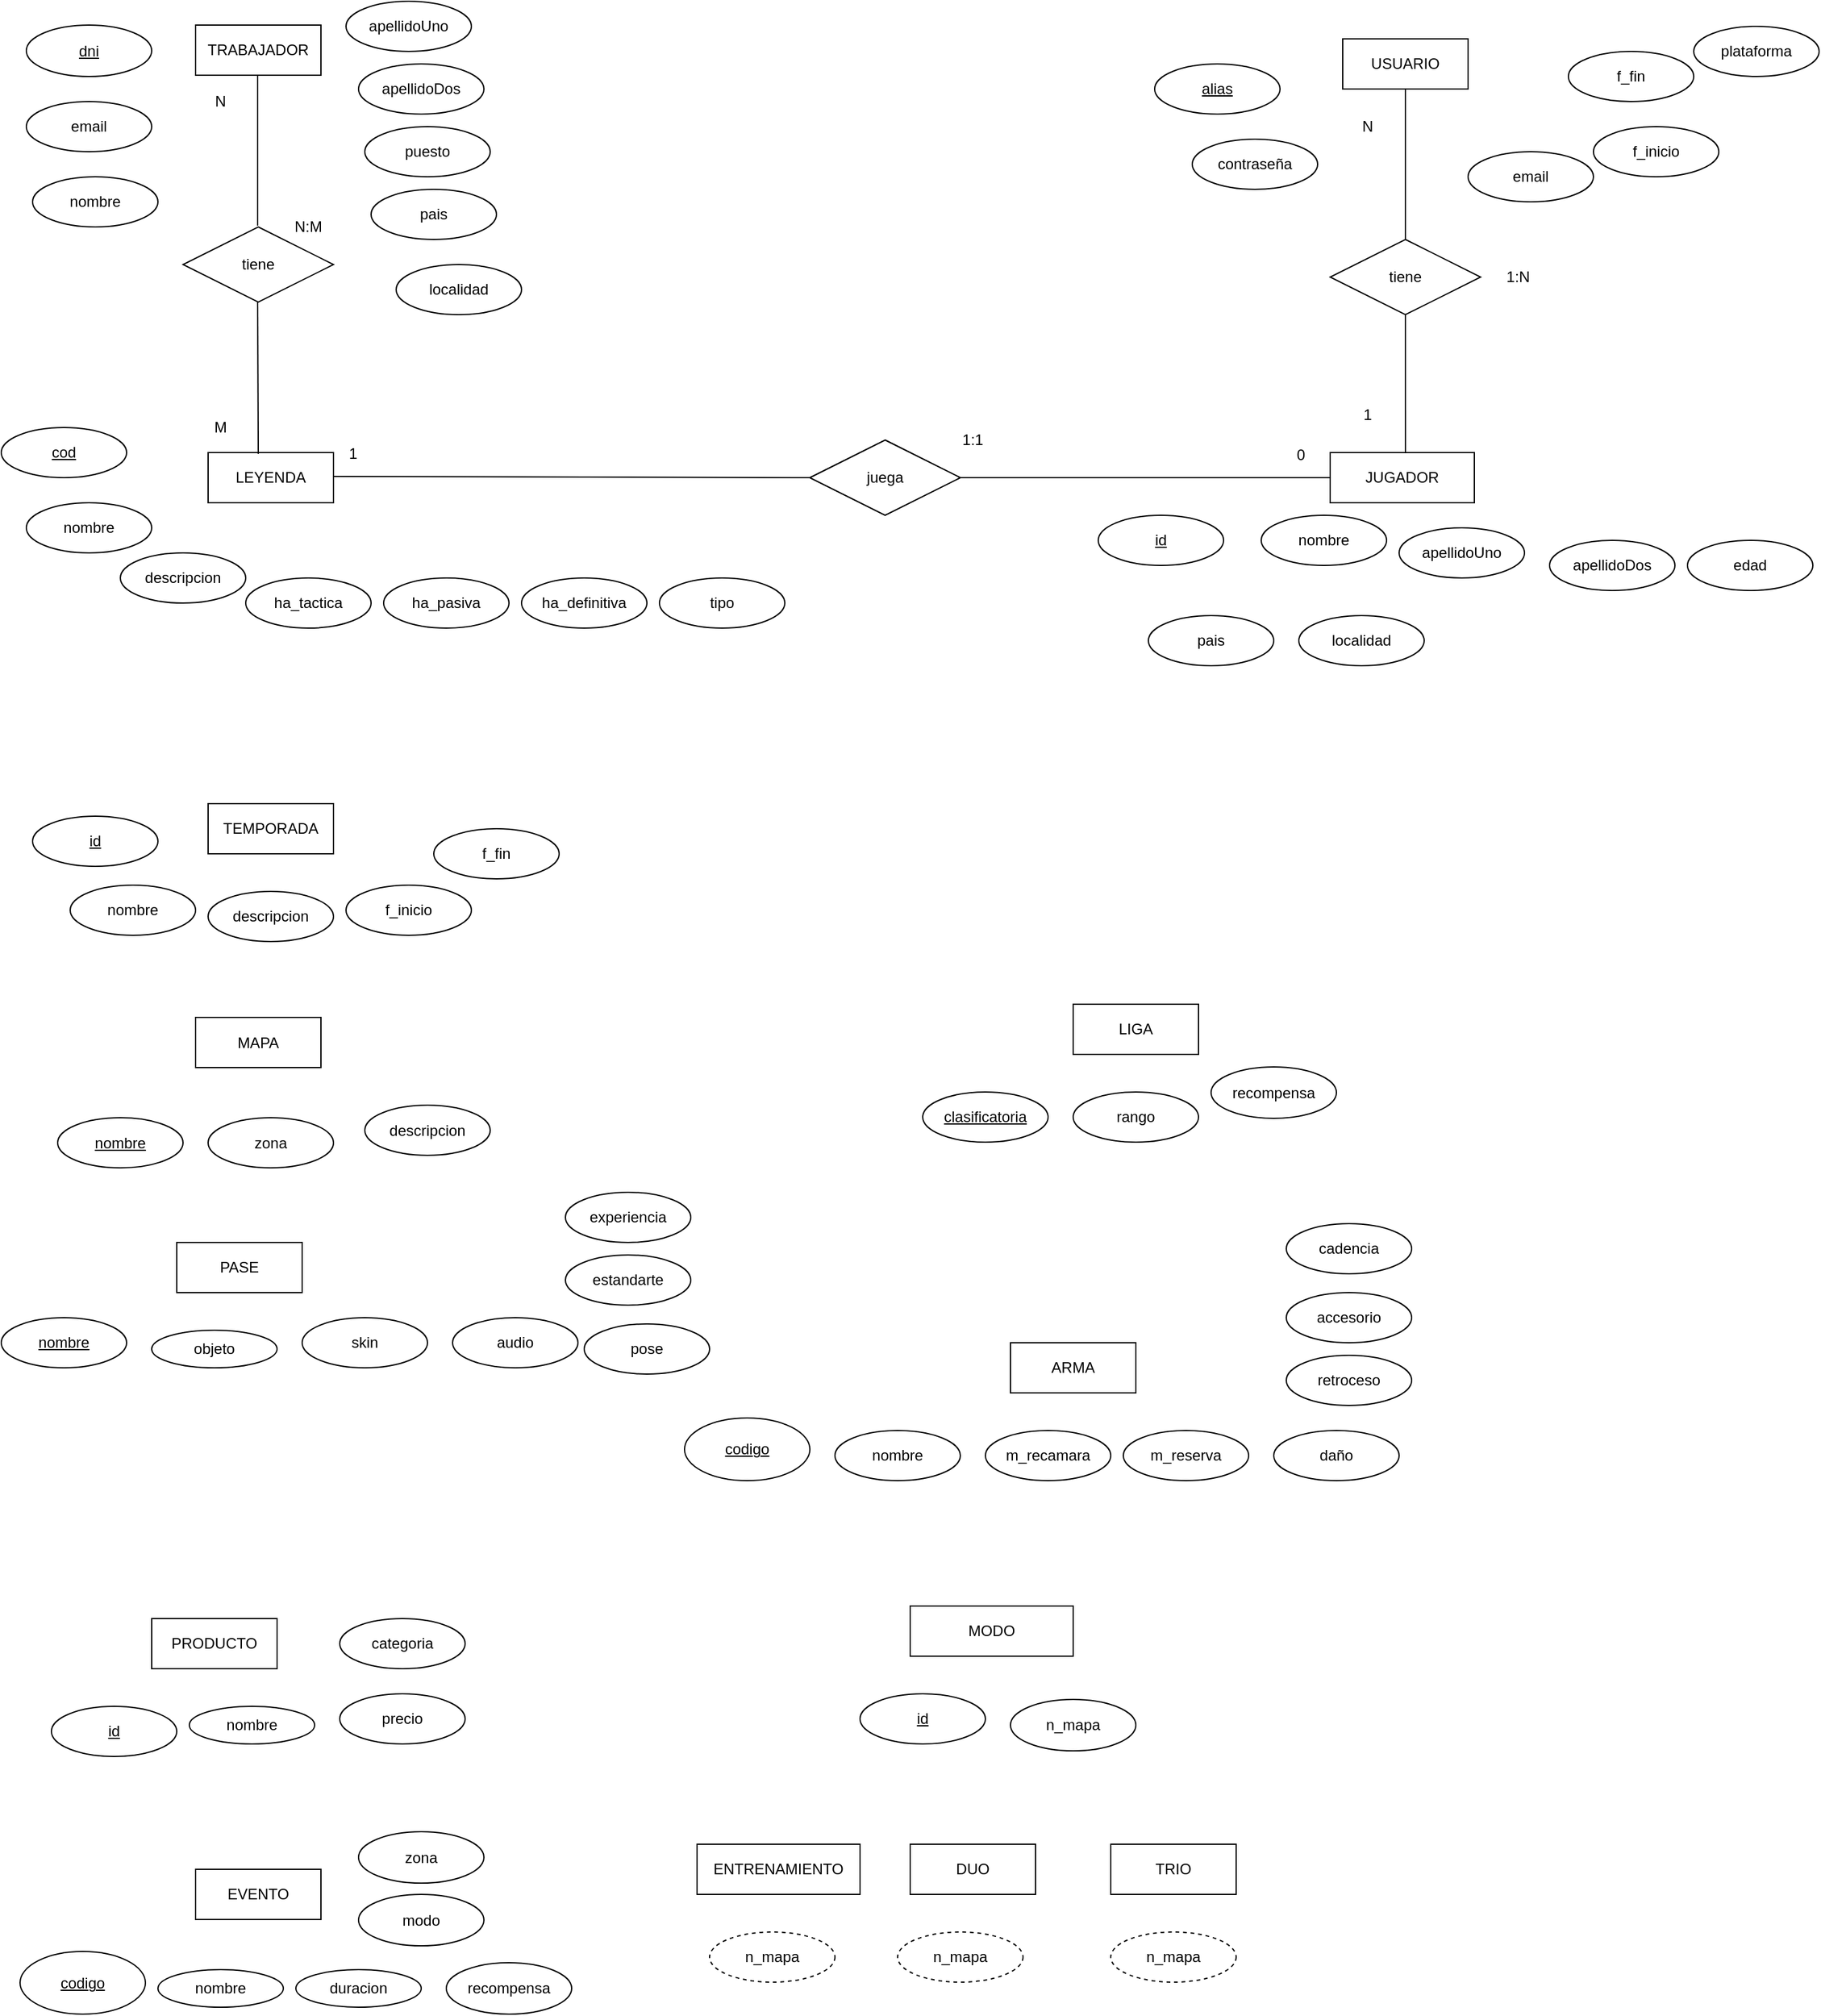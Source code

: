 <mxfile version="13.4.1" type="device"><diagram id="OpJ9rPGcbIPehEQFeCrA" name="Page-1"><mxGraphModel dx="868" dy="451" grid="1" gridSize="10" guides="1" tooltips="1" connect="1" arrows="1" fold="1" page="1" pageScale="1" pageWidth="1654" pageHeight="2336" math="0" shadow="0"><root><mxCell id="0"/><mxCell id="1" parent="0"/><mxCell id="3ivWLIvAnxg_gIfKYhiR-1" value="USUARIO" style="whiteSpace=wrap;html=1;align=center;" parent="1" vertex="1"><mxGeometry x="1085" y="40" width="100" height="40" as="geometry"/></mxCell><mxCell id="3ivWLIvAnxg_gIfKYhiR-7" value="TRABAJADOR" style="whiteSpace=wrap;html=1;align=center;" parent="1" vertex="1"><mxGeometry x="170" y="29" width="100" height="40" as="geometry"/></mxCell><mxCell id="3ivWLIvAnxg_gIfKYhiR-8" value="LEYENDA" style="whiteSpace=wrap;html=1;align=center;" parent="1" vertex="1"><mxGeometry x="180" y="370" width="100" height="40" as="geometry"/></mxCell><mxCell id="3ivWLIvAnxg_gIfKYhiR-9" value="MAPA" style="whiteSpace=wrap;html=1;align=center;" parent="1" vertex="1"><mxGeometry x="170" y="820.5" width="100" height="40" as="geometry"/></mxCell><mxCell id="3ivWLIvAnxg_gIfKYhiR-10" value="TEMPORADA" style="whiteSpace=wrap;html=1;align=center;" parent="1" vertex="1"><mxGeometry x="180" y="650" width="100" height="40" as="geometry"/></mxCell><mxCell id="3ivWLIvAnxg_gIfKYhiR-11" value="PASE" style="whiteSpace=wrap;html=1;align=center;" parent="1" vertex="1"><mxGeometry x="155" y="1000" width="100" height="40" as="geometry"/></mxCell><mxCell id="3ivWLIvAnxg_gIfKYhiR-12" value="LIGA" style="whiteSpace=wrap;html=1;align=center;" parent="1" vertex="1"><mxGeometry x="870" y="810" width="100" height="40" as="geometry"/></mxCell><mxCell id="3ivWLIvAnxg_gIfKYhiR-13" value="ARMA" style="whiteSpace=wrap;html=1;align=center;" parent="1" vertex="1"><mxGeometry x="820" y="1080" width="100" height="40" as="geometry"/></mxCell><mxCell id="3ivWLIvAnxg_gIfKYhiR-14" value="PRODUCTO" style="whiteSpace=wrap;html=1;align=center;" parent="1" vertex="1"><mxGeometry x="135" y="1300" width="100" height="40" as="geometry"/></mxCell><mxCell id="3ivWLIvAnxg_gIfKYhiR-16" value="DUO" style="whiteSpace=wrap;html=1;align=center;" parent="1" vertex="1"><mxGeometry x="740" y="1480" width="100" height="40" as="geometry"/></mxCell><mxCell id="3ivWLIvAnxg_gIfKYhiR-17" value="TRIO" style="whiteSpace=wrap;html=1;align=center;" parent="1" vertex="1"><mxGeometry x="900" y="1480" width="100" height="40" as="geometry"/></mxCell><mxCell id="3ivWLIvAnxg_gIfKYhiR-18" value="ENTRENAMIENTO" style="whiteSpace=wrap;html=1;align=center;" parent="1" vertex="1"><mxGeometry x="570" y="1480" width="130" height="40" as="geometry"/></mxCell><mxCell id="3ivWLIvAnxg_gIfKYhiR-19" value="EVENTO" style="whiteSpace=wrap;html=1;align=center;" parent="1" vertex="1"><mxGeometry x="170" y="1500" width="100" height="40" as="geometry"/></mxCell><mxCell id="3ivWLIvAnxg_gIfKYhiR-22" value="apellidoUno" style="ellipse;whiteSpace=wrap;html=1;align=center;" parent="1" vertex="1"><mxGeometry x="1130" y="430" width="100" height="40" as="geometry"/></mxCell><mxCell id="3ivWLIvAnxg_gIfKYhiR-23" value="apellidoDos" style="ellipse;whiteSpace=wrap;html=1;align=center;" parent="1" vertex="1"><mxGeometry x="1250" y="440" width="100" height="40" as="geometry"/></mxCell><mxCell id="3ivWLIvAnxg_gIfKYhiR-24" value="nombre" style="ellipse;whiteSpace=wrap;html=1;align=center;" parent="1" vertex="1"><mxGeometry x="1020" y="420" width="100" height="40" as="geometry"/></mxCell><mxCell id="3ivWLIvAnxg_gIfKYhiR-25" value="email" style="ellipse;whiteSpace=wrap;html=1;align=center;" parent="1" vertex="1"><mxGeometry x="1185" y="130" width="100" height="40" as="geometry"/></mxCell><mxCell id="3ivWLIvAnxg_gIfKYhiR-26" value="f_inicio" style="ellipse;whiteSpace=wrap;html=1;align=center;" parent="1" vertex="1"><mxGeometry x="1285" y="110" width="100" height="40" as="geometry"/></mxCell><mxCell id="3ivWLIvAnxg_gIfKYhiR-28" value="f_fin" style="ellipse;whiteSpace=wrap;html=1;align=center;" parent="1" vertex="1"><mxGeometry x="1265" y="50" width="100" height="40" as="geometry"/></mxCell><mxCell id="3ivWLIvAnxg_gIfKYhiR-29" value="contraseña" style="ellipse;whiteSpace=wrap;html=1;align=center;" parent="1" vertex="1"><mxGeometry x="965" y="120" width="100" height="40" as="geometry"/></mxCell><mxCell id="3ivWLIvAnxg_gIfKYhiR-31" value="JUGADOR" style="whiteSpace=wrap;html=1;align=center;" parent="1" vertex="1"><mxGeometry x="1075" y="370" width="115" height="40" as="geometry"/></mxCell><mxCell id="3ivWLIvAnxg_gIfKYhiR-32" value="plataforma" style="ellipse;whiteSpace=wrap;html=1;align=center;" parent="1" vertex="1"><mxGeometry x="1365" y="30" width="100" height="40" as="geometry"/></mxCell><mxCell id="3ivWLIvAnxg_gIfKYhiR-33" value="edad" style="ellipse;whiteSpace=wrap;html=1;align=center;" parent="1" vertex="1"><mxGeometry x="1360" y="440" width="100" height="40" as="geometry"/></mxCell><mxCell id="3ivWLIvAnxg_gIfKYhiR-36" value="id" style="ellipse;whiteSpace=wrap;html=1;align=center;fontStyle=4;" parent="1" vertex="1"><mxGeometry x="890" y="420" width="100" height="40" as="geometry"/></mxCell><mxCell id="3ivWLIvAnxg_gIfKYhiR-37" value="alias" style="ellipse;whiteSpace=wrap;html=1;align=center;fontStyle=4;" parent="1" vertex="1"><mxGeometry x="935" y="60" width="100" height="40" as="geometry"/></mxCell><mxCell id="3ivWLIvAnxg_gIfKYhiR-39" value="dni" style="ellipse;whiteSpace=wrap;html=1;align=center;fontStyle=4;" parent="1" vertex="1"><mxGeometry x="35" y="29" width="100" height="41" as="geometry"/></mxCell><mxCell id="3ivWLIvAnxg_gIfKYhiR-40" value="apellidoUno" style="ellipse;whiteSpace=wrap;html=1;align=center;" parent="1" vertex="1"><mxGeometry x="290" y="10" width="100" height="40" as="geometry"/></mxCell><mxCell id="3ivWLIvAnxg_gIfKYhiR-41" value="apellidoDos" style="ellipse;whiteSpace=wrap;html=1;align=center;" parent="1" vertex="1"><mxGeometry x="300" y="60" width="100" height="40" as="geometry"/></mxCell><mxCell id="3ivWLIvAnxg_gIfKYhiR-42" value="nombre" style="ellipse;whiteSpace=wrap;html=1;align=center;" parent="1" vertex="1"><mxGeometry x="40" y="150" width="100" height="40" as="geometry"/></mxCell><mxCell id="3ivWLIvAnxg_gIfKYhiR-44" value="email" style="ellipse;whiteSpace=wrap;html=1;align=center;" parent="1" vertex="1"><mxGeometry x="35" y="90" width="100" height="40" as="geometry"/></mxCell><mxCell id="3ivWLIvAnxg_gIfKYhiR-45" value="puesto" style="ellipse;whiteSpace=wrap;html=1;align=center;" parent="1" vertex="1"><mxGeometry x="305" y="110" width="100" height="40" as="geometry"/></mxCell><mxCell id="3ivWLIvAnxg_gIfKYhiR-46" value="pais" style="ellipse;whiteSpace=wrap;html=1;align=center;" parent="1" vertex="1"><mxGeometry x="310" y="160" width="100" height="40" as="geometry"/></mxCell><mxCell id="3ivWLIvAnxg_gIfKYhiR-47" value="localidad" style="ellipse;whiteSpace=wrap;html=1;align=center;" parent="1" vertex="1"><mxGeometry x="330" y="220" width="100" height="40" as="geometry"/></mxCell><mxCell id="3ivWLIvAnxg_gIfKYhiR-48" value="pais" style="ellipse;whiteSpace=wrap;html=1;align=center;" parent="1" vertex="1"><mxGeometry x="930" y="500" width="100" height="40" as="geometry"/></mxCell><mxCell id="3ivWLIvAnxg_gIfKYhiR-49" value="localidad" style="ellipse;whiteSpace=wrap;html=1;align=center;" parent="1" vertex="1"><mxGeometry x="1050" y="500" width="100" height="40" as="geometry"/></mxCell><mxCell id="3ivWLIvAnxg_gIfKYhiR-50" value="nombre" style="ellipse;whiteSpace=wrap;html=1;align=center;" parent="1" vertex="1"><mxGeometry x="35" y="410" width="100" height="40" as="geometry"/></mxCell><mxCell id="3ivWLIvAnxg_gIfKYhiR-51" value="descripcion" style="ellipse;whiteSpace=wrap;html=1;align=center;" parent="1" vertex="1"><mxGeometry x="110" y="450" width="100" height="40" as="geometry"/></mxCell><mxCell id="3ivWLIvAnxg_gIfKYhiR-54" value="cod" style="ellipse;whiteSpace=wrap;html=1;align=center;fontStyle=4;" parent="1" vertex="1"><mxGeometry x="15" y="350" width="100" height="40" as="geometry"/></mxCell><mxCell id="3ivWLIvAnxg_gIfKYhiR-55" value="ha_tactica" style="ellipse;whiteSpace=wrap;html=1;align=center;" parent="1" vertex="1"><mxGeometry x="210" y="470" width="100" height="40" as="geometry"/></mxCell><mxCell id="3ivWLIvAnxg_gIfKYhiR-56" value="ha_pasiva" style="ellipse;whiteSpace=wrap;html=1;align=center;" parent="1" vertex="1"><mxGeometry x="320" y="470" width="100" height="40" as="geometry"/></mxCell><mxCell id="3ivWLIvAnxg_gIfKYhiR-57" value="ha_definitiva" style="ellipse;whiteSpace=wrap;html=1;align=center;" parent="1" vertex="1"><mxGeometry x="430" y="470" width="100" height="40" as="geometry"/></mxCell><mxCell id="3ivWLIvAnxg_gIfKYhiR-58" value="tipo" style="ellipse;whiteSpace=wrap;html=1;align=center;" parent="1" vertex="1"><mxGeometry x="540" y="470" width="100" height="40" as="geometry"/></mxCell><mxCell id="3ivWLIvAnxg_gIfKYhiR-59" value="id" style="ellipse;whiteSpace=wrap;html=1;align=center;fontStyle=4;" parent="1" vertex="1"><mxGeometry x="40" y="660" width="100" height="40" as="geometry"/></mxCell><mxCell id="3ivWLIvAnxg_gIfKYhiR-60" value="nombre" style="ellipse;whiteSpace=wrap;html=1;align=center;" parent="1" vertex="1"><mxGeometry x="70" y="715" width="100" height="40" as="geometry"/></mxCell><mxCell id="3ivWLIvAnxg_gIfKYhiR-61" value="f_inicio" style="ellipse;whiteSpace=wrap;html=1;align=center;" parent="1" vertex="1"><mxGeometry x="290" y="715" width="100" height="40" as="geometry"/></mxCell><mxCell id="3ivWLIvAnxg_gIfKYhiR-62" value="f_fin" style="ellipse;whiteSpace=wrap;html=1;align=center;" parent="1" vertex="1"><mxGeometry x="360" y="670" width="100" height="40" as="geometry"/></mxCell><mxCell id="3ivWLIvAnxg_gIfKYhiR-64" value="descripcion" style="ellipse;whiteSpace=wrap;html=1;align=center;" parent="1" vertex="1"><mxGeometry x="180" y="720" width="100" height="40" as="geometry"/></mxCell><mxCell id="3ivWLIvAnxg_gIfKYhiR-66" value="zona" style="ellipse;whiteSpace=wrap;html=1;align=center;" parent="1" vertex="1"><mxGeometry x="180" y="900.5" width="100" height="40" as="geometry"/></mxCell><mxCell id="3ivWLIvAnxg_gIfKYhiR-67" value="descripcion" style="ellipse;whiteSpace=wrap;html=1;align=center;" parent="1" vertex="1"><mxGeometry x="305" y="890.5" width="100" height="40" as="geometry"/></mxCell><mxCell id="3ivWLIvAnxg_gIfKYhiR-68" value="nombre" style="ellipse;whiteSpace=wrap;html=1;align=center;fontStyle=4;" parent="1" vertex="1"><mxGeometry x="60" y="900.5" width="100" height="40" as="geometry"/></mxCell><mxCell id="PjXVe1Uv_4ituTJSpdPU-1" value="nombre" style="ellipse;whiteSpace=wrap;html=1;align=center;fontStyle=4;" vertex="1" parent="1"><mxGeometry x="15" y="1060" width="100" height="40" as="geometry"/></mxCell><mxCell id="PjXVe1Uv_4ituTJSpdPU-2" value="objeto" style="ellipse;whiteSpace=wrap;html=1;align=center;" vertex="1" parent="1"><mxGeometry x="135" y="1070" width="100" height="30" as="geometry"/></mxCell><mxCell id="PjXVe1Uv_4ituTJSpdPU-3" value="skin" style="ellipse;whiteSpace=wrap;html=1;align=center;" vertex="1" parent="1"><mxGeometry x="255" y="1060" width="100" height="40" as="geometry"/></mxCell><mxCell id="PjXVe1Uv_4ituTJSpdPU-4" value="audio" style="ellipse;whiteSpace=wrap;html=1;align=center;" vertex="1" parent="1"><mxGeometry x="375" y="1060" width="100" height="40" as="geometry"/></mxCell><mxCell id="PjXVe1Uv_4ituTJSpdPU-5" value="pose" style="ellipse;whiteSpace=wrap;html=1;align=center;" vertex="1" parent="1"><mxGeometry x="480" y="1065" width="100" height="40" as="geometry"/></mxCell><mxCell id="PjXVe1Uv_4ituTJSpdPU-6" value="estandarte" style="ellipse;whiteSpace=wrap;html=1;align=center;" vertex="1" parent="1"><mxGeometry x="465" y="1010" width="100" height="40" as="geometry"/></mxCell><mxCell id="PjXVe1Uv_4ituTJSpdPU-7" value="experiencia" style="ellipse;whiteSpace=wrap;html=1;align=center;" vertex="1" parent="1"><mxGeometry x="465" y="960" width="100" height="40" as="geometry"/></mxCell><mxCell id="PjXVe1Uv_4ituTJSpdPU-9" value="rango" style="ellipse;whiteSpace=wrap;html=1;align=center;" vertex="1" parent="1"><mxGeometry x="870" y="880" width="100" height="40" as="geometry"/></mxCell><mxCell id="PjXVe1Uv_4ituTJSpdPU-11" value="clasificatoria" style="ellipse;whiteSpace=wrap;html=1;align=center;fontStyle=4;" vertex="1" parent="1"><mxGeometry x="750" y="880" width="100" height="40" as="geometry"/></mxCell><mxCell id="PjXVe1Uv_4ituTJSpdPU-14" value="recompensa" style="ellipse;whiteSpace=wrap;html=1;align=center;" vertex="1" parent="1"><mxGeometry x="980" y="860" width="100" height="41" as="geometry"/></mxCell><mxCell id="PjXVe1Uv_4ituTJSpdPU-17" value="id" style="ellipse;whiteSpace=wrap;html=1;align=center;fontStyle=4;" vertex="1" parent="1"><mxGeometry x="55" y="1370" width="100" height="40" as="geometry"/></mxCell><mxCell id="PjXVe1Uv_4ituTJSpdPU-18" value="precio" style="ellipse;whiteSpace=wrap;html=1;align=center;" vertex="1" parent="1"><mxGeometry x="285" y="1360" width="100" height="40" as="geometry"/></mxCell><mxCell id="PjXVe1Uv_4ituTJSpdPU-19" value="nombre" style="ellipse;whiteSpace=wrap;html=1;align=center;" vertex="1" parent="1"><mxGeometry x="165" y="1370" width="100" height="30" as="geometry"/></mxCell><mxCell id="PjXVe1Uv_4ituTJSpdPU-20" value="categoria" style="ellipse;whiteSpace=wrap;html=1;align=center;" vertex="1" parent="1"><mxGeometry x="285" y="1300" width="100" height="40" as="geometry"/></mxCell><mxCell id="PjXVe1Uv_4ituTJSpdPU-21" value="nombre" style="ellipse;whiteSpace=wrap;html=1;align=center;" vertex="1" parent="1"><mxGeometry x="680" y="1150" width="100" height="40" as="geometry"/></mxCell><mxCell id="PjXVe1Uv_4ituTJSpdPU-22" value="m_recamara" style="ellipse;whiteSpace=wrap;html=1;align=center;" vertex="1" parent="1"><mxGeometry x="800" y="1150" width="100" height="40" as="geometry"/></mxCell><mxCell id="PjXVe1Uv_4ituTJSpdPU-23" value="m_reserva" style="ellipse;whiteSpace=wrap;html=1;align=center;" vertex="1" parent="1"><mxGeometry x="910" y="1150" width="100" height="40" as="geometry"/></mxCell><mxCell id="PjXVe1Uv_4ituTJSpdPU-24" value="daño" style="ellipse;whiteSpace=wrap;html=1;align=center;" vertex="1" parent="1"><mxGeometry x="1030" y="1150" width="100" height="40" as="geometry"/></mxCell><mxCell id="PjXVe1Uv_4ituTJSpdPU-25" value="retroceso" style="ellipse;whiteSpace=wrap;html=1;align=center;" vertex="1" parent="1"><mxGeometry x="1040" y="1090" width="100" height="40" as="geometry"/></mxCell><mxCell id="PjXVe1Uv_4ituTJSpdPU-26" value="accesorio" style="ellipse;whiteSpace=wrap;html=1;align=center;" vertex="1" parent="1"><mxGeometry x="1040" y="1040" width="100" height="40" as="geometry"/></mxCell><mxCell id="PjXVe1Uv_4ituTJSpdPU-27" value="codigo" style="ellipse;whiteSpace=wrap;html=1;align=center;fontStyle=4;" vertex="1" parent="1"><mxGeometry x="560" y="1140" width="100" height="50" as="geometry"/></mxCell><mxCell id="PjXVe1Uv_4ituTJSpdPU-28" value="cadencia" style="ellipse;whiteSpace=wrap;html=1;align=center;" vertex="1" parent="1"><mxGeometry x="1040" y="985" width="100" height="40" as="geometry"/></mxCell><mxCell id="PjXVe1Uv_4ituTJSpdPU-29" value="duracion" style="ellipse;whiteSpace=wrap;html=1;align=center;" vertex="1" parent="1"><mxGeometry x="250" y="1580" width="100" height="30" as="geometry"/></mxCell><mxCell id="PjXVe1Uv_4ituTJSpdPU-31" value="nombre" style="ellipse;whiteSpace=wrap;html=1;align=center;" vertex="1" parent="1"><mxGeometry x="140" y="1580" width="100" height="30" as="geometry"/></mxCell><mxCell id="PjXVe1Uv_4ituTJSpdPU-32" value="recompensa" style="ellipse;whiteSpace=wrap;html=1;align=center;" vertex="1" parent="1"><mxGeometry x="370" y="1574.5" width="100" height="41" as="geometry"/></mxCell><mxCell id="PjXVe1Uv_4ituTJSpdPU-33" value="modo" style="ellipse;whiteSpace=wrap;html=1;align=center;" vertex="1" parent="1"><mxGeometry x="300" y="1520" width="100" height="41" as="geometry"/></mxCell><mxCell id="PjXVe1Uv_4ituTJSpdPU-34" value="zona" style="ellipse;whiteSpace=wrap;html=1;align=center;" vertex="1" parent="1"><mxGeometry x="300" y="1470" width="100" height="41" as="geometry"/></mxCell><mxCell id="PjXVe1Uv_4ituTJSpdPU-35" value="codigo" style="ellipse;whiteSpace=wrap;html=1;align=center;fontStyle=4;" vertex="1" parent="1"><mxGeometry x="30" y="1565.5" width="100" height="50" as="geometry"/></mxCell><mxCell id="PjXVe1Uv_4ituTJSpdPU-36" value="n_mapa" style="ellipse;whiteSpace=wrap;html=1;align=center;" vertex="1" parent="1"><mxGeometry x="820" y="1364.5" width="100" height="41" as="geometry"/></mxCell><mxCell id="PjXVe1Uv_4ituTJSpdPU-40" value="MODO" style="whiteSpace=wrap;html=1;align=center;" vertex="1" parent="1"><mxGeometry x="740" y="1290" width="130" height="40" as="geometry"/></mxCell><mxCell id="PjXVe1Uv_4ituTJSpdPU-42" value="id" style="ellipse;whiteSpace=wrap;html=1;align=center;fontStyle=4;" vertex="1" parent="1"><mxGeometry x="700" y="1360" width="100" height="40" as="geometry"/></mxCell><mxCell id="PjXVe1Uv_4ituTJSpdPU-43" value="n_mapa" style="ellipse;whiteSpace=wrap;html=1;align=center;dashed=1;" vertex="1" parent="1"><mxGeometry x="580" y="1550" width="100" height="40" as="geometry"/></mxCell><mxCell id="PjXVe1Uv_4ituTJSpdPU-44" value="n_mapa" style="ellipse;whiteSpace=wrap;html=1;align=center;dashed=1;" vertex="1" parent="1"><mxGeometry x="900" y="1550" width="100" height="40" as="geometry"/></mxCell><mxCell id="PjXVe1Uv_4ituTJSpdPU-45" value="n_mapa" style="ellipse;whiteSpace=wrap;html=1;align=center;dashed=1;" vertex="1" parent="1"><mxGeometry x="730" y="1550" width="100" height="40" as="geometry"/></mxCell><mxCell id="PjXVe1Uv_4ituTJSpdPU-46" value="tiene" style="shape=rhombus;perimeter=rhombusPerimeter;whiteSpace=wrap;html=1;align=center;" vertex="1" parent="1"><mxGeometry x="1075" y="200" width="120" height="60" as="geometry"/></mxCell><mxCell id="PjXVe1Uv_4ituTJSpdPU-51" value="" style="endArrow=none;html=1;rounded=0;entryX=0.5;entryY=1;entryDx=0;entryDy=0;exitX=0.5;exitY=0;exitDx=0;exitDy=0;" edge="1" parent="1" source="PjXVe1Uv_4ituTJSpdPU-46" target="3ivWLIvAnxg_gIfKYhiR-1"><mxGeometry relative="1" as="geometry"><mxPoint x="965" y="240" as="sourcePoint"/><mxPoint x="1125" y="240" as="targetPoint"/></mxGeometry></mxCell><mxCell id="PjXVe1Uv_4ituTJSpdPU-53" value="N" style="text;html=1;strokeColor=none;fillColor=none;align=center;verticalAlign=middle;whiteSpace=wrap;rounded=0;" vertex="1" parent="1"><mxGeometry x="1085" y="100" width="40" height="20" as="geometry"/></mxCell><mxCell id="PjXVe1Uv_4ituTJSpdPU-55" value="1" style="text;html=1;strokeColor=none;fillColor=none;align=center;verticalAlign=middle;whiteSpace=wrap;rounded=0;" vertex="1" parent="1"><mxGeometry x="1085" y="330" width="40" height="20" as="geometry"/></mxCell><mxCell id="PjXVe1Uv_4ituTJSpdPU-57" value="" style="endArrow=none;html=1;rounded=0;entryX=0.5;entryY=1;entryDx=0;entryDy=0;exitX=0.522;exitY=0;exitDx=0;exitDy=0;exitPerimeter=0;" edge="1" parent="1" source="3ivWLIvAnxg_gIfKYhiR-31"><mxGeometry relative="1" as="geometry"><mxPoint x="1135" y="360" as="sourcePoint"/><mxPoint x="1135" y="260" as="targetPoint"/></mxGeometry></mxCell><mxCell id="PjXVe1Uv_4ituTJSpdPU-58" value="1:N" style="text;html=1;strokeColor=none;fillColor=none;align=center;verticalAlign=middle;whiteSpace=wrap;rounded=0;" vertex="1" parent="1"><mxGeometry x="1205" y="220" width="40" height="20" as="geometry"/></mxCell><mxCell id="PjXVe1Uv_4ituTJSpdPU-60" value="juega" style="shape=rhombus;perimeter=rhombusPerimeter;whiteSpace=wrap;html=1;align=center;" vertex="1" parent="1"><mxGeometry x="660" y="360" width="120" height="60" as="geometry"/></mxCell><mxCell id="PjXVe1Uv_4ituTJSpdPU-61" value="1:1" style="text;html=1;strokeColor=none;fillColor=none;align=center;verticalAlign=middle;whiteSpace=wrap;rounded=0;" vertex="1" parent="1"><mxGeometry x="770" y="350" width="40" height="20" as="geometry"/></mxCell><mxCell id="PjXVe1Uv_4ituTJSpdPU-62" value="" style="endArrow=none;html=1;rounded=0;entryX=0;entryY=0.5;entryDx=0;entryDy=0;exitX=1;exitY=0.5;exitDx=0;exitDy=0;" edge="1" parent="1" source="PjXVe1Uv_4ituTJSpdPU-60" target="3ivWLIvAnxg_gIfKYhiR-31"><mxGeometry relative="1" as="geometry"><mxPoint x="780" y="379.5" as="sourcePoint"/><mxPoint x="940" y="379.5" as="targetPoint"/></mxGeometry></mxCell><mxCell id="PjXVe1Uv_4ituTJSpdPU-63" value="0" style="resizable=0;html=1;align=right;verticalAlign=bottom;" connectable="0" vertex="1" parent="PjXVe1Uv_4ituTJSpdPU-62"><mxGeometry x="1" relative="1" as="geometry"><mxPoint x="-20" y="-10" as="offset"/></mxGeometry></mxCell><mxCell id="PjXVe1Uv_4ituTJSpdPU-64" value="" style="endArrow=none;html=1;rounded=0;entryX=0;entryY=0.5;entryDx=0;entryDy=0;" edge="1" parent="1" target="PjXVe1Uv_4ituTJSpdPU-60"><mxGeometry relative="1" as="geometry"><mxPoint x="280" y="389" as="sourcePoint"/><mxPoint x="585" y="389.5" as="targetPoint"/></mxGeometry></mxCell><mxCell id="PjXVe1Uv_4ituTJSpdPU-65" value="1" style="resizable=0;html=1;align=right;verticalAlign=bottom;" connectable="0" vertex="1" parent="PjXVe1Uv_4ituTJSpdPU-64"><mxGeometry x="1" relative="1" as="geometry"><mxPoint x="-360" y="-10" as="offset"/></mxGeometry></mxCell><mxCell id="PjXVe1Uv_4ituTJSpdPU-67" value="juega" style="shape=rhombus;perimeter=rhombusPerimeter;whiteSpace=wrap;html=1;align=center;" vertex="1" parent="1"><mxGeometry x="660" y="360" width="120" height="60" as="geometry"/></mxCell><mxCell id="PjXVe1Uv_4ituTJSpdPU-69" value="" style="endArrow=none;html=1;rounded=0;entryX=0.5;entryY=1;entryDx=0;entryDy=0;exitX=0.4;exitY=0.025;exitDx=0;exitDy=0;exitPerimeter=0;" edge="1" parent="1" source="3ivWLIvAnxg_gIfKYhiR-8"><mxGeometry relative="1" as="geometry"><mxPoint x="220" y="340" as="sourcePoint"/><mxPoint x="219.5" y="250" as="targetPoint"/></mxGeometry></mxCell><mxCell id="PjXVe1Uv_4ituTJSpdPU-70" value="" style="endArrow=none;html=1;rounded=0;entryX=0.5;entryY=1;entryDx=0;entryDy=0;exitX=0.5;exitY=0;exitDx=0;exitDy=0;" edge="1" parent="1"><mxGeometry relative="1" as="geometry"><mxPoint x="219.5" y="189" as="sourcePoint"/><mxPoint x="219.5" y="69" as="targetPoint"/></mxGeometry></mxCell><mxCell id="PjXVe1Uv_4ituTJSpdPU-72" value="tiene" style="shape=rhombus;perimeter=rhombusPerimeter;whiteSpace=wrap;html=1;align=center;" vertex="1" parent="1"><mxGeometry x="160" y="190" width="120" height="60" as="geometry"/></mxCell><mxCell id="PjXVe1Uv_4ituTJSpdPU-73" value="N:M" style="text;html=1;strokeColor=none;fillColor=none;align=center;verticalAlign=middle;whiteSpace=wrap;rounded=0;" vertex="1" parent="1"><mxGeometry x="240" y="180" width="40" height="20" as="geometry"/></mxCell><mxCell id="PjXVe1Uv_4ituTJSpdPU-74" value="N" style="text;html=1;strokeColor=none;fillColor=none;align=center;verticalAlign=middle;whiteSpace=wrap;rounded=0;" vertex="1" parent="1"><mxGeometry x="170" y="80" width="40" height="20" as="geometry"/></mxCell><mxCell id="PjXVe1Uv_4ituTJSpdPU-75" value="M" style="text;html=1;strokeColor=none;fillColor=none;align=center;verticalAlign=middle;whiteSpace=wrap;rounded=0;" vertex="1" parent="1"><mxGeometry x="170" y="340" width="40" height="20" as="geometry"/></mxCell></root></mxGraphModel></diagram></mxfile>